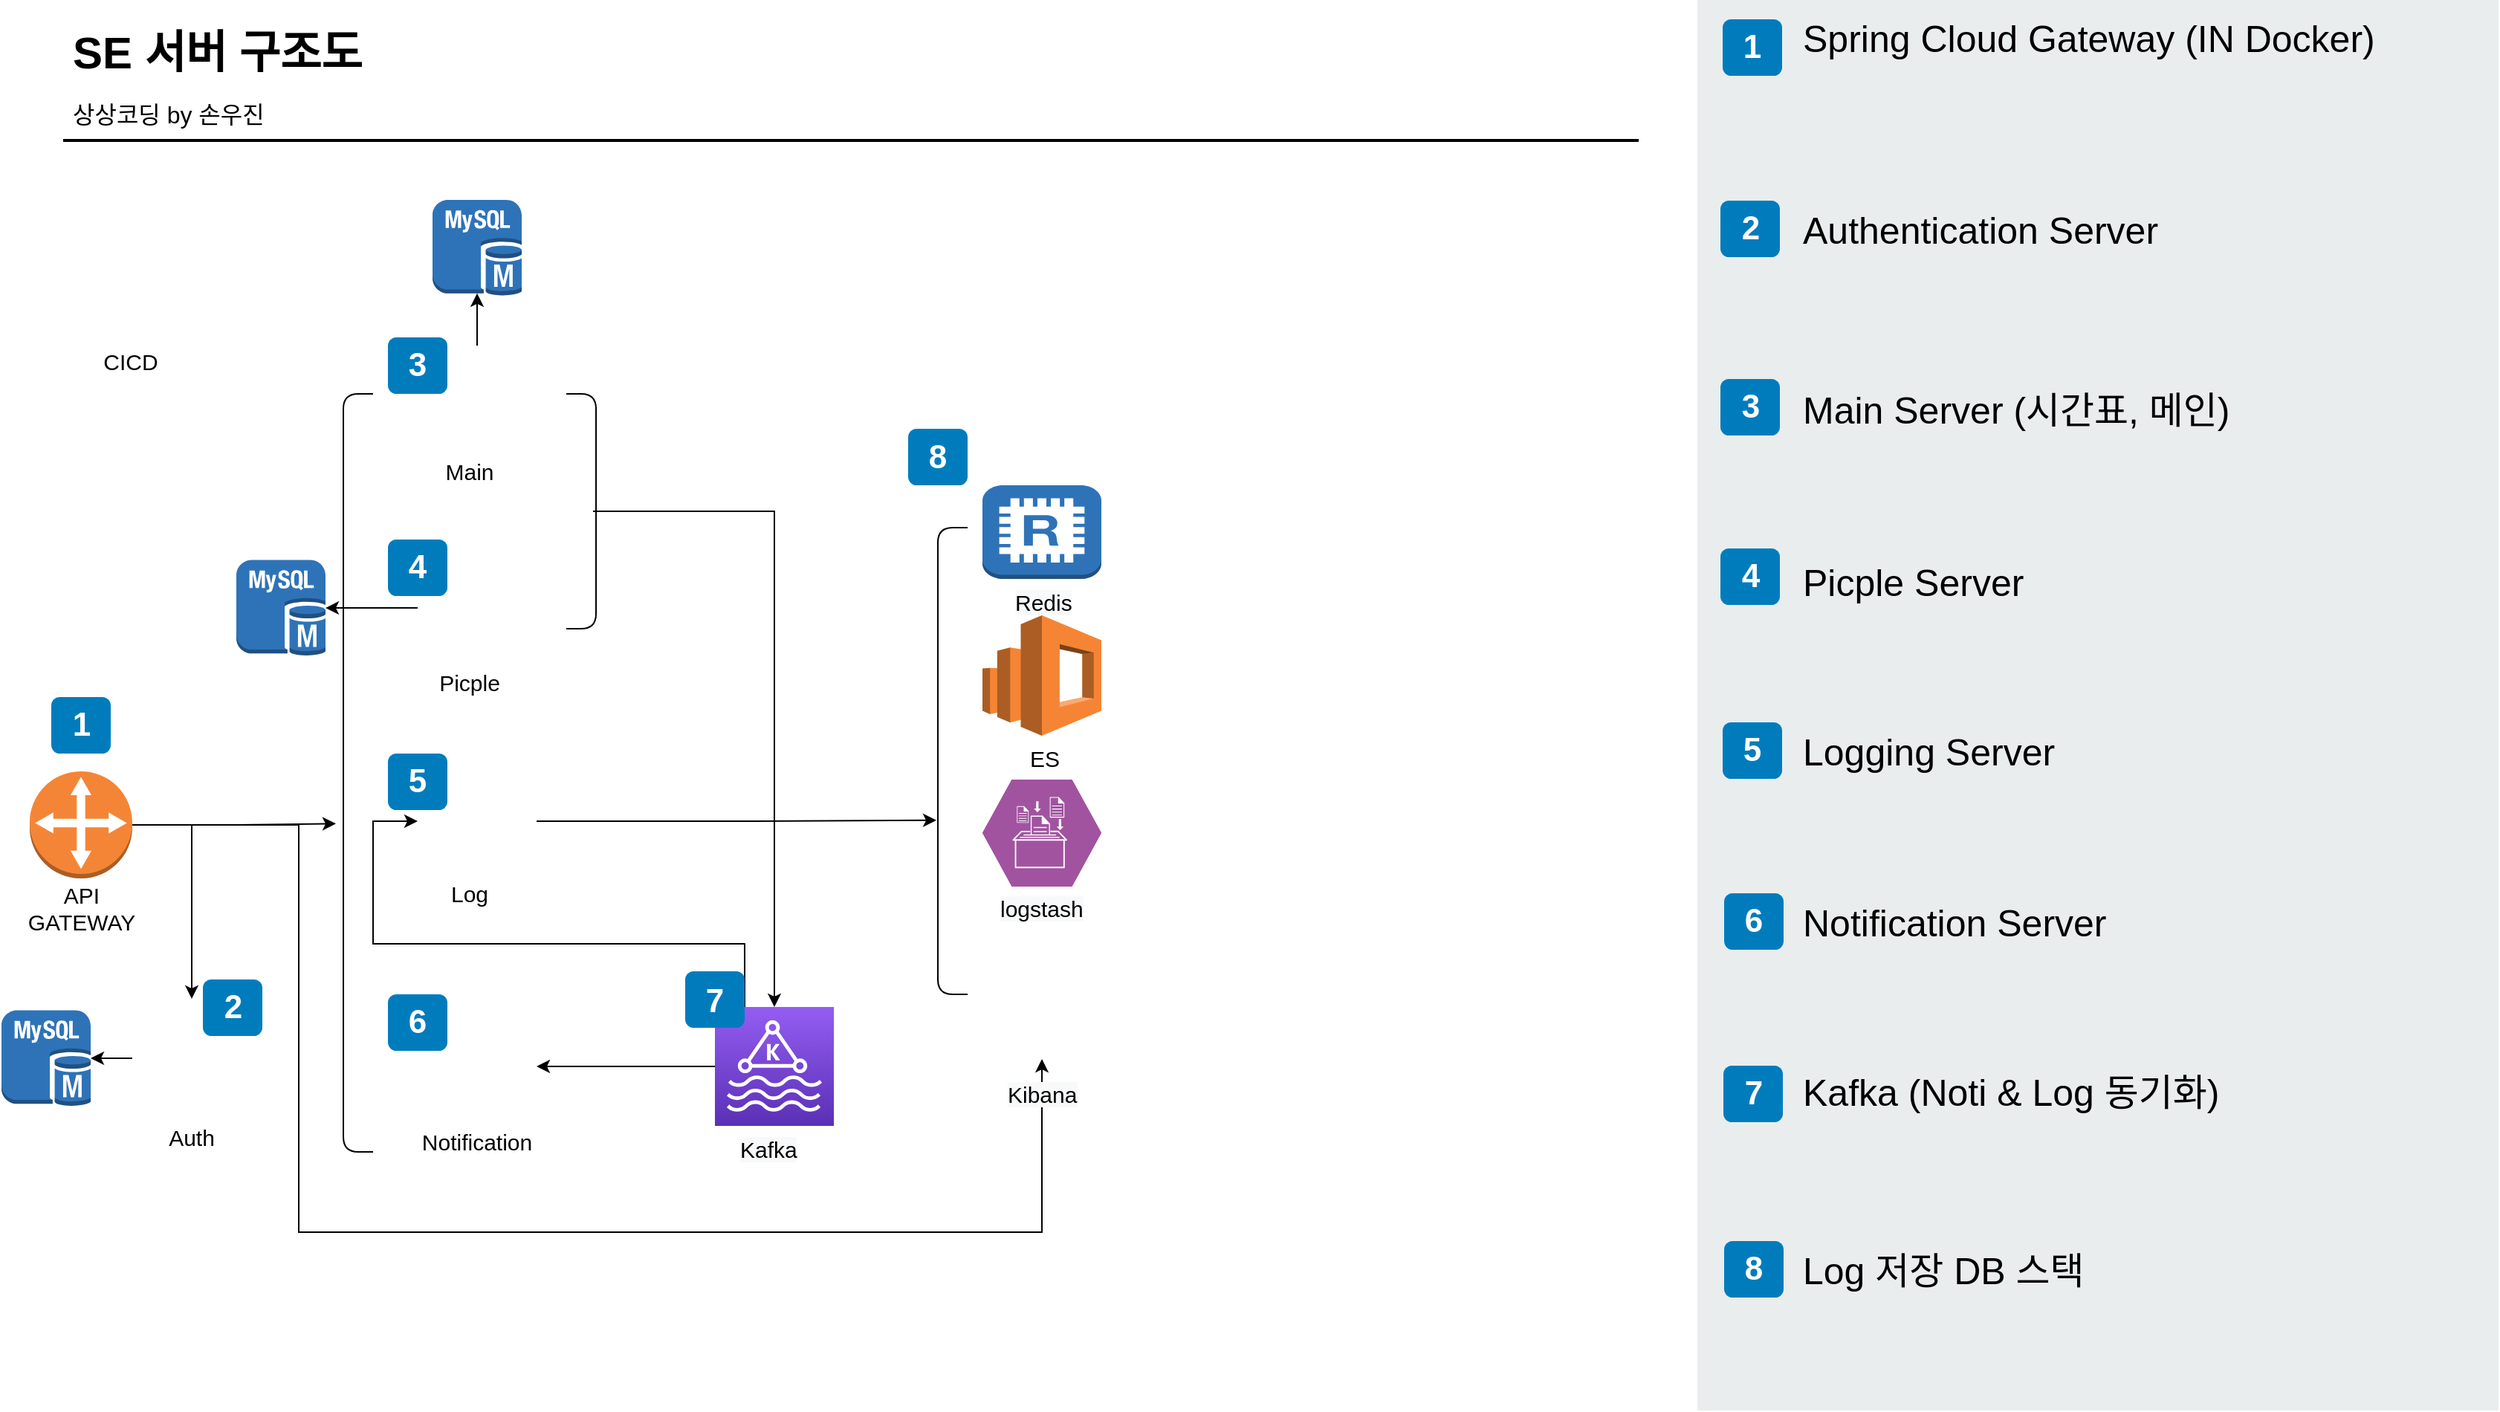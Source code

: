 <mxfile version="14.4.8" type="github">
  <diagram id="Ht1M8jgEwFfnCIfOTk4-" name="Page-1">
    <mxGraphModel dx="886" dy="739" grid="1" gridSize="10" guides="1" tooltips="1" connect="1" arrows="1" fold="1" page="1" pageScale="1" pageWidth="1169" pageHeight="827" math="0" shadow="0">
      <root>
        <mxCell id="0" />
        <mxCell id="1" parent="0" />
        <mxCell id="-QjtrjUzRDEMRZ5MF8oH-9" value="1" style="rounded=1;whiteSpace=wrap;html=1;fillColor=#007CBD;strokeColor=none;fontColor=#FFFFFF;fontStyle=1;fontSize=22;" parent="1" vertex="1">
          <mxGeometry x="43.5" y="520" width="40" height="38" as="geometry" />
        </mxCell>
        <mxCell id="-QjtrjUzRDEMRZ5MF8oH-27" value="2" style="rounded=1;whiteSpace=wrap;html=1;fillColor=#007CBD;strokeColor=none;fontColor=#FFFFFF;fontStyle=1;fontSize=22;" parent="1" vertex="1">
          <mxGeometry x="145.5" y="710" width="40" height="38" as="geometry" />
        </mxCell>
        <mxCell id="-QjtrjUzRDEMRZ5MF8oH-28" value="3" style="rounded=1;whiteSpace=wrap;html=1;fillColor=#007CBD;strokeColor=none;fontColor=#FFFFFF;fontStyle=1;fontSize=22;" parent="1" vertex="1">
          <mxGeometry x="270" y="278" width="40" height="38" as="geometry" />
        </mxCell>
        <mxCell id="-QjtrjUzRDEMRZ5MF8oH-29" value="4" style="rounded=1;whiteSpace=wrap;html=1;fillColor=#007CBD;strokeColor=none;fontColor=#FFFFFF;fontStyle=1;fontSize=22;" parent="1" vertex="1">
          <mxGeometry x="270" y="414" width="40" height="38" as="geometry" />
        </mxCell>
        <mxCell id="-QjtrjUzRDEMRZ5MF8oH-30" value="5" style="rounded=1;whiteSpace=wrap;html=1;fillColor=#007CBD;strokeColor=none;fontColor=#FFFFFF;fontStyle=1;fontSize=22;" parent="1" vertex="1">
          <mxGeometry x="270" y="558" width="40" height="38" as="geometry" />
        </mxCell>
        <mxCell id="-QjtrjUzRDEMRZ5MF8oH-31" value="6" style="rounded=1;whiteSpace=wrap;html=1;fillColor=#007CBD;strokeColor=none;fontColor=#FFFFFF;fontStyle=1;fontSize=22;" parent="1" vertex="1">
          <mxGeometry x="270" y="720" width="40" height="38" as="geometry" />
        </mxCell>
        <mxCell id="-QjtrjUzRDEMRZ5MF8oH-33" value="8" style="rounded=1;whiteSpace=wrap;html=1;fillColor=#007CBD;strokeColor=none;fontColor=#FFFFFF;fontStyle=1;fontSize=22;" parent="1" vertex="1">
          <mxGeometry x="620" y="339.5" width="40" height="38" as="geometry" />
        </mxCell>
        <mxCell id="-QjtrjUzRDEMRZ5MF8oH-47" value="SE 서버 구조도" style="text;html=1;resizable=0;points=[];autosize=1;align=left;verticalAlign=top;spacingTop=-4;fontSize=30;fontStyle=1" parent="1" vertex="1">
          <mxGeometry x="55.5" y="65.5" width="200" height="40" as="geometry" />
        </mxCell>
        <mxCell id="-QjtrjUzRDEMRZ5MF8oH-48" value="상상코딩 by 손우진" style="text;html=1;resizable=0;points=[];autosize=1;align=left;verticalAlign=top;spacingTop=-4;fontSize=16;" parent="1" vertex="1">
          <mxGeometry x="55.5" y="115.5" width="140" height="20" as="geometry" />
        </mxCell>
        <mxCell id="SCVMTBWpLvtzJIhz15lM-1" value="" style="line;strokeWidth=2;html=1;fontSize=14;" parent="1" vertex="1">
          <mxGeometry x="51.5" y="140.5" width="1060" height="10" as="geometry" />
        </mxCell>
        <mxCell id="7OVz4w7n9kzEPWy-4BBC-3" value="" style="rounded=0;whiteSpace=wrap;html=1;fillColor=#EAEDED;fontSize=22;fontColor=#FFFFFF;strokeColor=none;labelBackgroundColor=none;" parent="1" vertex="1">
          <mxGeometry x="1151" y="51" width="539" height="949" as="geometry" />
        </mxCell>
        <mxCell id="7OVz4w7n9kzEPWy-4BBC-4" value="1" style="rounded=1;whiteSpace=wrap;html=1;fillColor=#007CBD;strokeColor=none;fontColor=#FFFFFF;fontStyle=1;fontSize=22;labelBackgroundColor=none;" parent="1" vertex="1">
          <mxGeometry x="1168" y="64" width="40" height="38" as="geometry" />
        </mxCell>
        <mxCell id="7OVz4w7n9kzEPWy-4BBC-5" value="2" style="rounded=1;whiteSpace=wrap;html=1;fillColor=#007CBD;strokeColor=none;fontColor=#FFFFFF;fontStyle=1;fontSize=22;labelBackgroundColor=none;" parent="1" vertex="1">
          <mxGeometry x="1166.5" y="186" width="40" height="38" as="geometry" />
        </mxCell>
        <mxCell id="7OVz4w7n9kzEPWy-4BBC-6" value="3" style="rounded=1;whiteSpace=wrap;html=1;fillColor=#007CBD;strokeColor=none;fontColor=#FFFFFF;fontStyle=1;fontSize=22;labelBackgroundColor=none;" parent="1" vertex="1">
          <mxGeometry x="1166.5" y="306" width="40" height="38" as="geometry" />
        </mxCell>
        <mxCell id="7OVz4w7n9kzEPWy-4BBC-7" value="4" style="rounded=1;whiteSpace=wrap;html=1;fillColor=#007CBD;strokeColor=none;fontColor=#FFFFFF;fontStyle=1;fontSize=22;labelBackgroundColor=none;" parent="1" vertex="1">
          <mxGeometry x="1166.5" y="420" width="40" height="38" as="geometry" />
        </mxCell>
        <mxCell id="7OVz4w7n9kzEPWy-4BBC-8" value="5" style="rounded=1;whiteSpace=wrap;html=1;fillColor=#007CBD;strokeColor=none;fontColor=#FFFFFF;fontStyle=1;fontSize=22;labelBackgroundColor=none;" parent="1" vertex="1">
          <mxGeometry x="1168" y="537" width="40" height="38" as="geometry" />
        </mxCell>
        <mxCell id="7OVz4w7n9kzEPWy-4BBC-9" value="6" style="rounded=1;whiteSpace=wrap;html=1;fillColor=#007CBD;strokeColor=none;fontColor=#FFFFFF;fontStyle=1;fontSize=22;labelBackgroundColor=none;" parent="1" vertex="1">
          <mxGeometry x="1169" y="652" width="40" height="38" as="geometry" />
        </mxCell>
        <mxCell id="7OVz4w7n9kzEPWy-4BBC-10" value="7" style="rounded=1;whiteSpace=wrap;html=1;fillColor=#007CBD;strokeColor=none;fontColor=#FFFFFF;fontStyle=1;fontSize=22;labelBackgroundColor=none;" parent="1" vertex="1">
          <mxGeometry x="1168.5" y="768" width="40" height="38" as="geometry" />
        </mxCell>
        <mxCell id="7OVz4w7n9kzEPWy-4BBC-11" value="8" style="rounded=1;whiteSpace=wrap;html=1;fillColor=#007CBD;strokeColor=none;fontColor=#FFFFFF;fontStyle=1;fontSize=22;labelBackgroundColor=none;" parent="1" vertex="1">
          <mxGeometry x="1169" y="886" width="40" height="38" as="geometry" />
        </mxCell>
        <mxCell id="KXyTK-ucqqBI8cOAoans-13" style="edgeStyle=orthogonalEdgeStyle;rounded=0;orthogonalLoop=1;jettySize=auto;html=1;exitX=1;exitY=0.5;exitDx=0;exitDy=0;exitPerimeter=0;entryX=0.5;entryY=0;entryDx=0;entryDy=0;" edge="1" parent="1" source="hOtU8IeM5oXhdynpByNJ-2" target="hOtU8IeM5oXhdynpByNJ-5">
          <mxGeometry relative="1" as="geometry">
            <Array as="points">
              <mxPoint x="138" y="606" />
            </Array>
          </mxGeometry>
        </mxCell>
        <mxCell id="KXyTK-ucqqBI8cOAoans-45" style="edgeStyle=orthogonalEdgeStyle;rounded=0;orthogonalLoop=1;jettySize=auto;html=1;exitX=1;exitY=0.5;exitDx=0;exitDy=0;exitPerimeter=0;entryX=-0.25;entryY=0.567;entryDx=0;entryDy=0;entryPerimeter=0;fontSize=15;" edge="1" parent="1" source="hOtU8IeM5oXhdynpByNJ-2" target="KXyTK-ucqqBI8cOAoans-21">
          <mxGeometry relative="1" as="geometry" />
        </mxCell>
        <mxCell id="KXyTK-ucqqBI8cOAoans-61" style="edgeStyle=orthogonalEdgeStyle;rounded=0;orthogonalLoop=1;jettySize=auto;html=1;exitX=1;exitY=0.5;exitDx=0;exitDy=0;exitPerimeter=0;entryX=0.5;entryY=1;entryDx=0;entryDy=0;fontSize=25;" edge="1" parent="1" source="hOtU8IeM5oXhdynpByNJ-2" target="KXyTK-ucqqBI8cOAoans-29">
          <mxGeometry relative="1" as="geometry">
            <Array as="points">
              <mxPoint x="210" y="606" />
              <mxPoint x="210" y="880" />
              <mxPoint x="710" y="880" />
            </Array>
          </mxGeometry>
        </mxCell>
        <mxCell id="hOtU8IeM5oXhdynpByNJ-2" value="" style="outlineConnect=0;dashed=0;verticalLabelPosition=bottom;verticalAlign=top;align=center;html=1;shape=mxgraph.aws3.customer_gateway;fillColor=#F58536;gradientColor=none;" parent="1" vertex="1">
          <mxGeometry x="29" y="570" width="69" height="72" as="geometry" />
        </mxCell>
        <mxCell id="hOtU8IeM5oXhdynpByNJ-3" value="&lt;font style=&quot;font-size: 15px&quot;&gt;API GATEWAY&lt;/font&gt;" style="text;html=1;strokeColor=none;fillColor=none;align=center;verticalAlign=middle;whiteSpace=wrap;rounded=0;" parent="1" vertex="1">
          <mxGeometry x="43.5" y="652" width="40" height="20" as="geometry" />
        </mxCell>
        <mxCell id="KXyTK-ucqqBI8cOAoans-37" style="edgeStyle=orthogonalEdgeStyle;rounded=0;orthogonalLoop=1;jettySize=auto;html=1;exitX=0;exitY=0.5;exitDx=0;exitDy=0;fontSize=15;" edge="1" parent="1" source="hOtU8IeM5oXhdynpByNJ-4" target="KXyTK-ucqqBI8cOAoans-36">
          <mxGeometry relative="1" as="geometry" />
        </mxCell>
        <mxCell id="hOtU8IeM5oXhdynpByNJ-4" value="" style="shape=image;html=1;verticalAlign=top;verticalLabelPosition=bottom;labelBackgroundColor=#ffffff;imageAspect=0;aspect=fixed;image=https://cdn1.iconfinder.com/data/icons/logos-and-brands-3/512/97_Docker_logo_logos-128.png" parent="1" vertex="1">
          <mxGeometry x="290" y="420" width="80" height="80" as="geometry" />
        </mxCell>
        <mxCell id="KXyTK-ucqqBI8cOAoans-40" style="edgeStyle=orthogonalEdgeStyle;rounded=0;orthogonalLoop=1;jettySize=auto;html=1;exitX=0;exitY=0.5;exitDx=0;exitDy=0;entryX=1;entryY=0.5;entryDx=0;entryDy=0;entryPerimeter=0;fontSize=15;" edge="1" parent="1" source="hOtU8IeM5oXhdynpByNJ-5" target="KXyTK-ucqqBI8cOAoans-34">
          <mxGeometry relative="1" as="geometry" />
        </mxCell>
        <mxCell id="hOtU8IeM5oXhdynpByNJ-5" value="" style="shape=image;html=1;verticalAlign=top;verticalLabelPosition=bottom;labelBackgroundColor=#ffffff;imageAspect=0;aspect=fixed;image=https://cdn1.iconfinder.com/data/icons/logos-and-brands-3/512/97_Docker_logo_logos-128.png" parent="1" vertex="1">
          <mxGeometry x="98" y="723" width="80" height="80" as="geometry" />
        </mxCell>
        <mxCell id="KXyTK-ucqqBI8cOAoans-32" style="edgeStyle=orthogonalEdgeStyle;rounded=0;orthogonalLoop=1;jettySize=auto;html=1;exitX=1;exitY=0.5;exitDx=0;exitDy=0;entryX=-0.05;entryY=0.627;entryDx=0;entryDy=0;entryPerimeter=0;fontSize=15;" edge="1" parent="1" source="KXyTK-ucqqBI8cOAoans-1" target="KXyTK-ucqqBI8cOAoans-30">
          <mxGeometry relative="1" as="geometry" />
        </mxCell>
        <mxCell id="KXyTK-ucqqBI8cOAoans-1" value="" style="shape=image;html=1;verticalAlign=top;verticalLabelPosition=bottom;labelBackgroundColor=#ffffff;imageAspect=0;aspect=fixed;image=https://cdn1.iconfinder.com/data/icons/logos-and-brands-3/512/97_Docker_logo_logos-128.png" vertex="1" parent="1">
          <mxGeometry x="290" y="563.5" width="80" height="80" as="geometry" />
        </mxCell>
        <mxCell id="KXyTK-ucqqBI8cOAoans-2" value="" style="shape=image;html=1;verticalAlign=top;verticalLabelPosition=bottom;labelBackgroundColor=#ffffff;imageAspect=0;aspect=fixed;image=https://cdn1.iconfinder.com/data/icons/logos-and-brands-3/512/97_Docker_logo_logos-128.png" vertex="1" parent="1">
          <mxGeometry x="290" y="728.5" width="80" height="80" as="geometry" />
        </mxCell>
        <mxCell id="KXyTK-ucqqBI8cOAoans-3" value="&lt;font style=&quot;font-size: 15px&quot;&gt;Auth&lt;/font&gt;" style="text;html=1;strokeColor=none;fillColor=none;align=center;verticalAlign=middle;whiteSpace=wrap;rounded=0;" vertex="1" parent="1">
          <mxGeometry x="118" y="806" width="40" height="20" as="geometry" />
        </mxCell>
        <mxCell id="KXyTK-ucqqBI8cOAoans-4" value="&lt;font style=&quot;font-size: 15px;&quot;&gt;Picple&lt;/font&gt;" style="text;html=1;strokeColor=none;fillColor=none;align=center;verticalAlign=middle;whiteSpace=wrap;rounded=0;fontSize=15;" vertex="1" parent="1">
          <mxGeometry x="304.5" y="500" width="40" height="20" as="geometry" />
        </mxCell>
        <mxCell id="KXyTK-ucqqBI8cOAoans-7" value="&lt;font style=&quot;font-size: 15px&quot;&gt;Notification&lt;/font&gt;" style="text;html=1;strokeColor=none;fillColor=none;align=center;verticalAlign=middle;whiteSpace=wrap;rounded=0;" vertex="1" parent="1">
          <mxGeometry x="310" y="808.5" width="40" height="20" as="geometry" />
        </mxCell>
        <mxCell id="KXyTK-ucqqBI8cOAoans-9" value="&lt;font style=&quot;font-size: 15px&quot;&gt;Log&lt;/font&gt;" style="text;html=1;strokeColor=none;fillColor=none;align=center;verticalAlign=middle;whiteSpace=wrap;rounded=0;" vertex="1" parent="1">
          <mxGeometry x="304.5" y="642" width="40" height="20" as="geometry" />
        </mxCell>
        <mxCell id="KXyTK-ucqqBI8cOAoans-38" style="edgeStyle=orthogonalEdgeStyle;rounded=0;orthogonalLoop=1;jettySize=auto;html=1;exitX=0.5;exitY=0;exitDx=0;exitDy=0;entryX=0.5;entryY=0.975;entryDx=0;entryDy=0;entryPerimeter=0;fontSize=15;" edge="1" parent="1" source="KXyTK-ucqqBI8cOAoans-10" target="KXyTK-ucqqBI8cOAoans-35">
          <mxGeometry relative="1" as="geometry" />
        </mxCell>
        <mxCell id="KXyTK-ucqqBI8cOAoans-10" value="" style="shape=image;html=1;verticalAlign=top;verticalLabelPosition=bottom;labelBackgroundColor=#ffffff;imageAspect=0;aspect=fixed;image=https://cdn1.iconfinder.com/data/icons/logos-and-brands-3/512/97_Docker_logo_logos-128.png" vertex="1" parent="1">
          <mxGeometry x="290" y="283.5" width="80" height="80" as="geometry" />
        </mxCell>
        <mxCell id="KXyTK-ucqqBI8cOAoans-11" value="&lt;font style=&quot;font-size: 15px&quot;&gt;Main&lt;/font&gt;" style="text;html=1;strokeColor=none;fillColor=none;align=center;verticalAlign=middle;whiteSpace=wrap;rounded=0;" vertex="1" parent="1">
          <mxGeometry x="304.5" y="357.5" width="40" height="20" as="geometry" />
        </mxCell>
        <mxCell id="KXyTK-ucqqBI8cOAoans-24" style="edgeStyle=orthogonalEdgeStyle;rounded=0;orthogonalLoop=1;jettySize=auto;html=1;exitX=0.1;exitY=0.5;exitDx=0;exitDy=0;exitPerimeter=0;fontSize=15;" edge="1" parent="1" source="KXyTK-ucqqBI8cOAoans-17" target="KXyTK-ucqqBI8cOAoans-18">
          <mxGeometry relative="1" as="geometry" />
        </mxCell>
        <mxCell id="KXyTK-ucqqBI8cOAoans-17" value="" style="shape=curlyBracket;whiteSpace=wrap;html=1;rounded=1;fontSize=15;size=0;rotation=-180;" vertex="1" parent="1">
          <mxGeometry x="390" y="316" width="20" height="158" as="geometry" />
        </mxCell>
        <mxCell id="KXyTK-ucqqBI8cOAoans-20" style="edgeStyle=orthogonalEdgeStyle;rounded=0;orthogonalLoop=1;jettySize=auto;html=1;exitX=0;exitY=0.5;exitDx=0;exitDy=0;exitPerimeter=0;entryX=1;entryY=0.5;entryDx=0;entryDy=0;fontSize=15;" edge="1" parent="1" source="KXyTK-ucqqBI8cOAoans-18" target="KXyTK-ucqqBI8cOAoans-2">
          <mxGeometry relative="1" as="geometry" />
        </mxCell>
        <mxCell id="KXyTK-ucqqBI8cOAoans-33" style="edgeStyle=orthogonalEdgeStyle;rounded=0;orthogonalLoop=1;jettySize=auto;html=1;exitX=0.25;exitY=0;exitDx=0;exitDy=0;exitPerimeter=0;entryX=0;entryY=0.5;entryDx=0;entryDy=0;fontSize=15;" edge="1" parent="1" source="KXyTK-ucqqBI8cOAoans-18" target="KXyTK-ucqqBI8cOAoans-1">
          <mxGeometry relative="1" as="geometry">
            <Array as="points">
              <mxPoint x="510" y="686" />
              <mxPoint x="260" y="686" />
              <mxPoint x="260" y="604" />
            </Array>
          </mxGeometry>
        </mxCell>
        <mxCell id="KXyTK-ucqqBI8cOAoans-18" value="" style="points=[[0,0,0],[0.25,0,0],[0.5,0,0],[0.75,0,0],[1,0,0],[0,1,0],[0.25,1,0],[0.5,1,0],[0.75,1,0],[1,1,0],[0,0.25,0],[0,0.5,0],[0,0.75,0],[1,0.25,0],[1,0.5,0],[1,0.75,0]];outlineConnect=0;fontColor=#232F3E;gradientColor=#945DF2;gradientDirection=north;fillColor=#5A30B5;strokeColor=#ffffff;dashed=0;verticalLabelPosition=bottom;verticalAlign=top;align=center;html=1;fontSize=12;fontStyle=0;aspect=fixed;shape=mxgraph.aws4.resourceIcon;resIcon=mxgraph.aws4.managed_streaming_for_kafka;" vertex="1" parent="1">
          <mxGeometry x="490" y="728.5" width="80" height="80" as="geometry" />
        </mxCell>
        <mxCell id="KXyTK-ucqqBI8cOAoans-21" value="" style="shape=curlyBracket;whiteSpace=wrap;html=1;rounded=1;fontSize=15;size=0;" vertex="1" parent="1">
          <mxGeometry x="240" y="316" width="20" height="510" as="geometry" />
        </mxCell>
        <mxCell id="KXyTK-ucqqBI8cOAoans-26" value="" style="outlineConnect=0;dashed=0;verticalLabelPosition=bottom;verticalAlign=top;align=center;html=1;shape=mxgraph.aws3.elasticsearch_service;fillColor=#F58534;gradientColor=none;fontSize=15;" vertex="1" parent="1">
          <mxGeometry x="670" y="465" width="80" height="81" as="geometry" />
        </mxCell>
        <mxCell id="KXyTK-ucqqBI8cOAoans-27" value="" style="verticalLabelPosition=bottom;html=1;fillColor=#A153A0;strokeColor=#ffffff;verticalAlign=top;align=center;points=[[0,0.5,0],[0.125,0.25,0],[0.25,0,0],[0.5,0,0],[0.75,0,0],[0.875,0.25,0],[1,0.5,0],[0.875,0.75,0],[0.75,1,0],[0.5,1,0],[0.125,0.75,0]];pointerEvents=1;shape=mxgraph.cisco_safe.compositeIcon;bgIcon=mxgraph.cisco_safe.design.blank_device;resIcon=mxgraph.cisco_safe.design.log_collector;fontSize=15;aspect=fixed;" vertex="1" parent="1">
          <mxGeometry x="670" y="575.5" width="80" height="72" as="geometry" />
        </mxCell>
        <mxCell id="KXyTK-ucqqBI8cOAoans-28" value="" style="outlineConnect=0;dashed=0;verticalLabelPosition=bottom;verticalAlign=top;align=center;html=1;shape=mxgraph.aws3.redis;fillColor=#2E73B8;gradientColor=none;fontSize=15;" vertex="1" parent="1">
          <mxGeometry x="670" y="377.5" width="80" height="63" as="geometry" />
        </mxCell>
        <mxCell id="KXyTK-ucqqBI8cOAoans-29" value="" style="shape=image;html=1;verticalAlign=top;verticalLabelPosition=bottom;labelBackgroundColor=#ffffff;imageAspect=0;aspect=fixed;image=https://cdn4.iconfinder.com/data/icons/logos-brands-5/24/kibana-128.png;fontSize=15;" vertex="1" parent="1">
          <mxGeometry x="670" y="683.5" width="80" height="80" as="geometry" />
        </mxCell>
        <mxCell id="KXyTK-ucqqBI8cOAoans-30" value="" style="shape=curlyBracket;whiteSpace=wrap;html=1;rounded=1;fontSize=15;size=0;" vertex="1" parent="1">
          <mxGeometry x="640" y="406" width="20" height="314" as="geometry" />
        </mxCell>
        <mxCell id="KXyTK-ucqqBI8cOAoans-34" value="" style="outlineConnect=0;dashed=0;verticalLabelPosition=bottom;verticalAlign=top;align=center;html=1;shape=mxgraph.aws3.mysql_db_instance;fillColor=#2E73B8;gradientColor=none;fontSize=15;" vertex="1" parent="1">
          <mxGeometry x="10" y="730.75" width="60" height="64.5" as="geometry" />
        </mxCell>
        <mxCell id="KXyTK-ucqqBI8cOAoans-35" value="" style="outlineConnect=0;dashed=0;verticalLabelPosition=bottom;verticalAlign=top;align=center;html=1;shape=mxgraph.aws3.mysql_db_instance;fillColor=#2E73B8;gradientColor=none;fontSize=15;" vertex="1" parent="1">
          <mxGeometry x="300" y="185.5" width="60" height="64.5" as="geometry" />
        </mxCell>
        <mxCell id="KXyTK-ucqqBI8cOAoans-36" value="" style="outlineConnect=0;dashed=0;verticalLabelPosition=bottom;verticalAlign=top;align=center;html=1;shape=mxgraph.aws3.mysql_db_instance;fillColor=#2E73B8;gradientColor=none;fontSize=15;" vertex="1" parent="1">
          <mxGeometry x="168" y="427.75" width="60" height="64.5" as="geometry" />
        </mxCell>
        <mxCell id="KXyTK-ucqqBI8cOAoans-41" value="" style="shape=image;html=1;verticalAlign=top;verticalLabelPosition=bottom;labelBackgroundColor=#ffffff;imageAspect=0;aspect=fixed;image=https://cdn4.iconfinder.com/data/icons/logos-brands-5/24/jenkins-128.png;fontSize=15;" vertex="1" parent="1">
          <mxGeometry x="51.5" y="185.5" width="91.75" height="91.75" as="geometry" />
        </mxCell>
        <mxCell id="KXyTK-ucqqBI8cOAoans-42" value="&lt;font style=&quot;font-size: 15px&quot;&gt;CICD&lt;/font&gt;" style="text;html=1;strokeColor=none;fillColor=none;align=center;verticalAlign=middle;whiteSpace=wrap;rounded=0;" vertex="1" parent="1">
          <mxGeometry x="77.38" y="283.5" width="40" height="20" as="geometry" />
        </mxCell>
        <mxCell id="KXyTK-ucqqBI8cOAoans-46" value="&lt;span style=&quot;color: rgb(0 , 0 , 0) ; font-family: &amp;#34;helvetica&amp;#34; ; font-size: 15px ; font-style: normal ; font-weight: 400 ; letter-spacing: normal ; text-align: center ; text-indent: 0px ; text-transform: none ; word-spacing: 0px ; background-color: rgb(248 , 249 , 250) ; display: inline ; float: none&quot;&gt;Kafka&lt;/span&gt;" style="text;whiteSpace=wrap;html=1;fontSize=15;" vertex="1" parent="1">
          <mxGeometry x="505" y="808.5" width="50" height="30" as="geometry" />
        </mxCell>
        <mxCell id="KXyTK-ucqqBI8cOAoans-47" value="&lt;span style=&quot;color: rgb(0 , 0 , 0) ; font-family: &amp;#34;helvetica&amp;#34; ; font-size: 15px ; font-style: normal ; font-weight: 400 ; letter-spacing: normal ; text-align: center ; text-indent: 0px ; text-transform: none ; word-spacing: 0px ; background-color: rgb(248 , 249 , 250) ; display: inline ; float: none&quot;&gt;Kibana&lt;/span&gt;" style="text;whiteSpace=wrap;html=1;fontSize=15;" vertex="1" parent="1">
          <mxGeometry x="685" y="772" width="50" height="30" as="geometry" />
        </mxCell>
        <mxCell id="KXyTK-ucqqBI8cOAoans-48" value="&lt;span style=&quot;color: rgb(0 , 0 , 0) ; font-family: &amp;#34;helvetica&amp;#34; ; font-size: 15px ; font-style: normal ; font-weight: 400 ; letter-spacing: normal ; text-align: center ; text-indent: 0px ; text-transform: none ; word-spacing: 0px ; background-color: rgb(248 , 249 , 250) ; display: inline ; float: none&quot;&gt;logstash&lt;/span&gt;" style="text;whiteSpace=wrap;html=1;fontSize=15;" vertex="1" parent="1">
          <mxGeometry x="680" y="647" width="70" height="30" as="geometry" />
        </mxCell>
        <mxCell id="KXyTK-ucqqBI8cOAoans-49" value="&lt;div style=&quot;text-align: center&quot;&gt;&lt;span&gt;&lt;font face=&quot;helvetica&quot;&gt;ES&lt;/font&gt;&lt;/span&gt;&lt;/div&gt;" style="text;whiteSpace=wrap;html=1;fontSize=15;" vertex="1" parent="1">
          <mxGeometry x="700" y="546" width="80" height="30" as="geometry" />
        </mxCell>
        <mxCell id="KXyTK-ucqqBI8cOAoans-50" value="&lt;span style=&quot;color: rgb(0 , 0 , 0) ; font-family: &amp;#34;helvetica&amp;#34; ; font-size: 15px ; font-style: normal ; font-weight: 400 ; letter-spacing: normal ; text-align: center ; text-indent: 0px ; text-transform: none ; word-spacing: 0px ; background-color: rgb(248 , 249 , 250) ; display: inline ; float: none&quot;&gt;Redis&lt;/span&gt;" style="text;whiteSpace=wrap;html=1;fontSize=15;" vertex="1" parent="1">
          <mxGeometry x="690" y="440.5" width="80" height="30" as="geometry" />
        </mxCell>
        <mxCell id="KXyTK-ucqqBI8cOAoans-51" value="Spring Cloud Gateway (IN Docker)" style="text;html=1;strokeColor=none;fillColor=none;align=left;verticalAlign=middle;whiteSpace=wrap;rounded=0;fontSize=25;" vertex="1" parent="1">
          <mxGeometry x="1220" y="65.5" width="460" height="20" as="geometry" />
        </mxCell>
        <mxCell id="KXyTK-ucqqBI8cOAoans-54" value="Authentication Server" style="text;html=1;strokeColor=none;fillColor=none;align=left;verticalAlign=middle;whiteSpace=wrap;rounded=0;fontSize=25;" vertex="1" parent="1">
          <mxGeometry x="1220" y="195" width="460" height="20" as="geometry" />
        </mxCell>
        <mxCell id="KXyTK-ucqqBI8cOAoans-55" value="Main Server (시간표, 메인)" style="text;html=1;strokeColor=none;fillColor=none;align=left;verticalAlign=middle;whiteSpace=wrap;rounded=0;fontSize=25;" vertex="1" parent="1">
          <mxGeometry x="1220" y="316" width="460" height="20" as="geometry" />
        </mxCell>
        <mxCell id="KXyTK-ucqqBI8cOAoans-56" value="Picple Server" style="text;html=1;strokeColor=none;fillColor=none;align=left;verticalAlign=middle;whiteSpace=wrap;rounded=0;fontSize=25;" vertex="1" parent="1">
          <mxGeometry x="1220" y="432" width="460" height="20" as="geometry" />
        </mxCell>
        <mxCell id="KXyTK-ucqqBI8cOAoans-57" value="Logging Server" style="text;html=1;strokeColor=none;fillColor=none;align=left;verticalAlign=middle;whiteSpace=wrap;rounded=0;fontSize=25;" vertex="1" parent="1">
          <mxGeometry x="1220" y="546" width="460" height="20" as="geometry" />
        </mxCell>
        <mxCell id="KXyTK-ucqqBI8cOAoans-58" value="Notification Server" style="text;html=1;strokeColor=none;fillColor=none;align=left;verticalAlign=middle;whiteSpace=wrap;rounded=0;fontSize=25;" vertex="1" parent="1">
          <mxGeometry x="1220" y="661" width="460" height="20" as="geometry" />
        </mxCell>
        <mxCell id="KXyTK-ucqqBI8cOAoans-59" value="Kafka (Noti &amp;amp; Log 동기화)" style="text;html=1;strokeColor=none;fillColor=none;align=left;verticalAlign=middle;whiteSpace=wrap;rounded=0;fontSize=25;" vertex="1" parent="1">
          <mxGeometry x="1220" y="775.25" width="460" height="20" as="geometry" />
        </mxCell>
        <mxCell id="KXyTK-ucqqBI8cOAoans-60" value="Log 저장 DB 스택" style="text;html=1;strokeColor=none;fillColor=none;align=left;verticalAlign=middle;whiteSpace=wrap;rounded=0;fontSize=25;" vertex="1" parent="1">
          <mxGeometry x="1220" y="895" width="460" height="20" as="geometry" />
        </mxCell>
        <mxCell id="-QjtrjUzRDEMRZ5MF8oH-32" value="7" style="rounded=1;whiteSpace=wrap;html=1;fillColor=#007CBD;strokeColor=none;fontColor=#FFFFFF;fontStyle=1;fontSize=22;verticalAlign=top;" parent="1" vertex="1">
          <mxGeometry x="470" y="704.5" width="40" height="38" as="geometry" />
        </mxCell>
      </root>
    </mxGraphModel>
  </diagram>
</mxfile>
